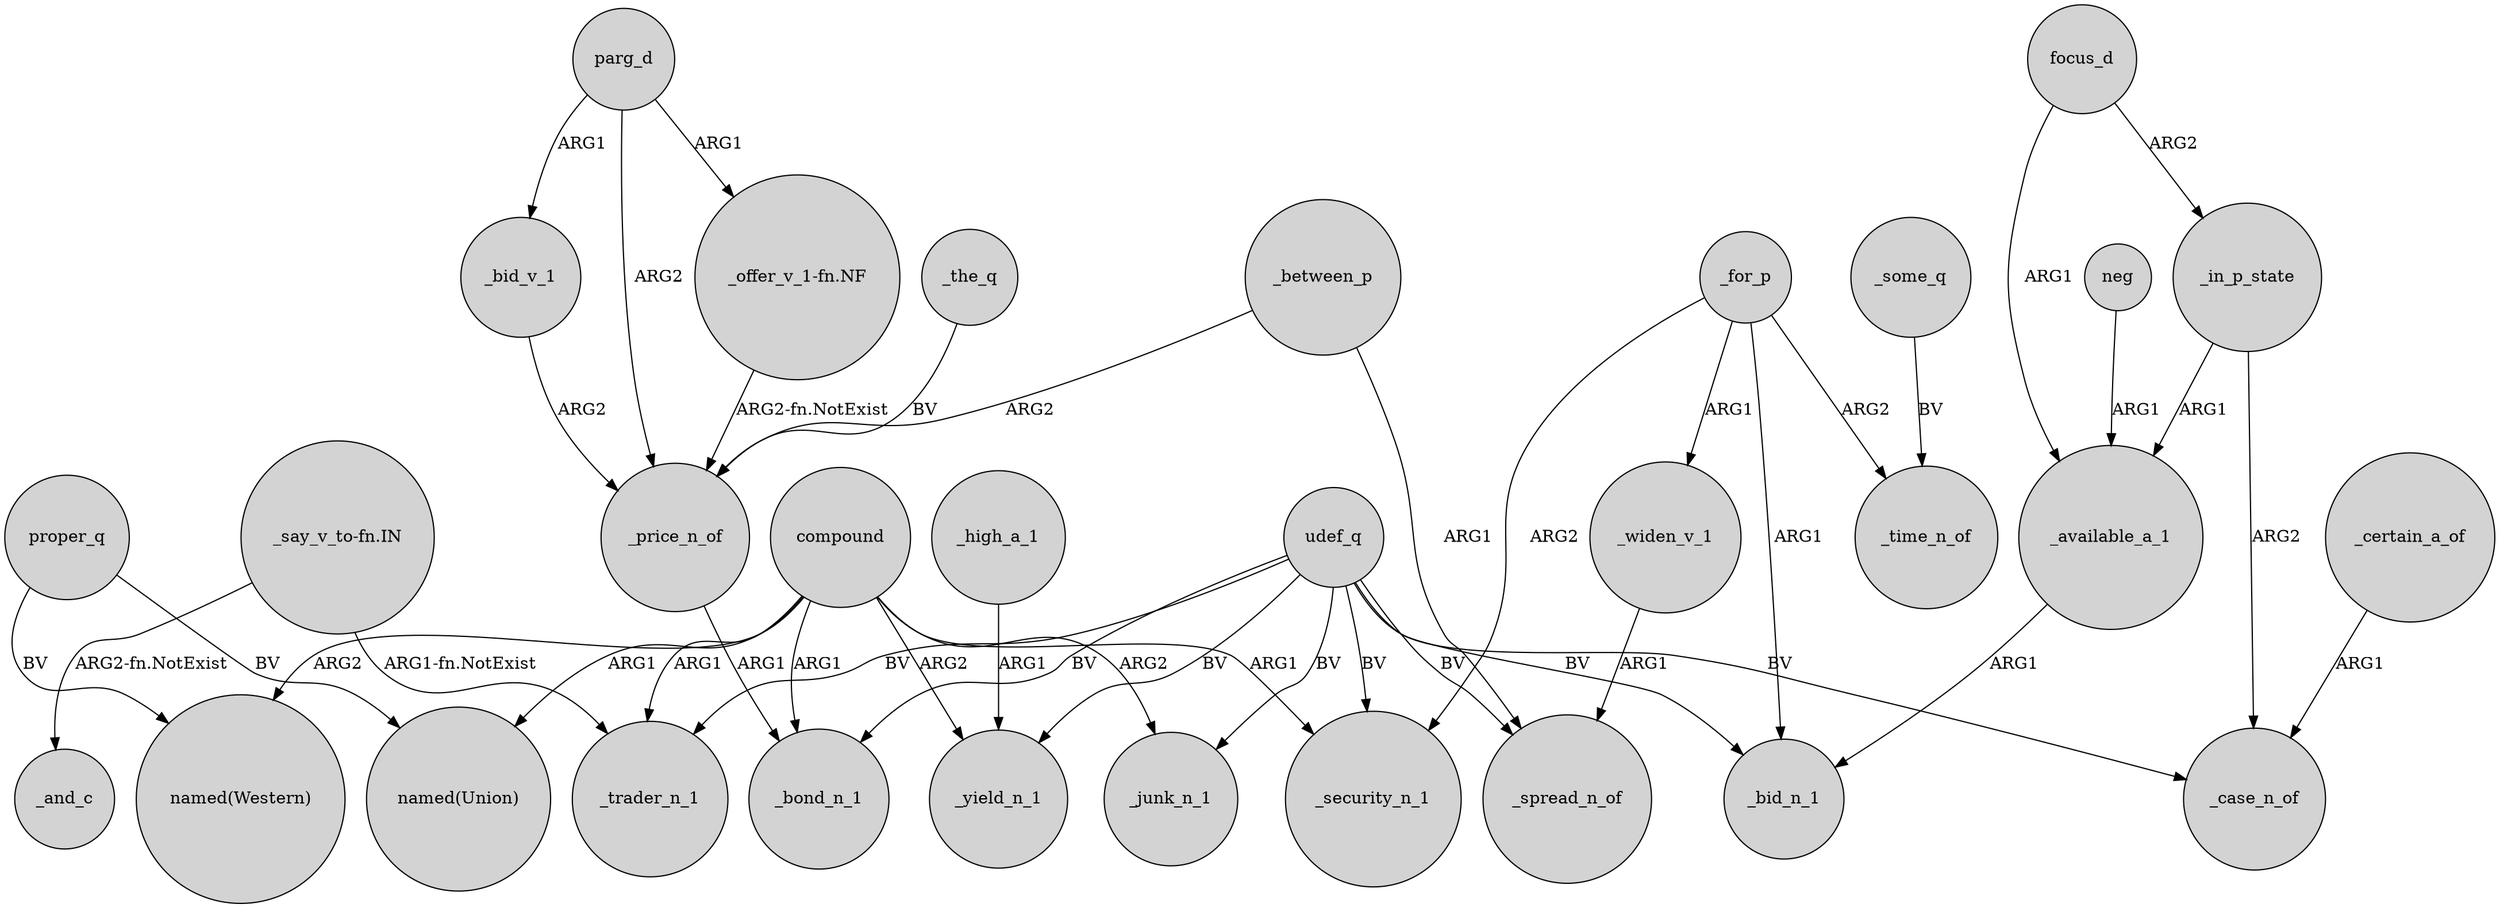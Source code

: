 digraph {
	node [shape=circle style=filled]
	proper_q -> "named(Union)" [label=BV]
	_for_p -> _security_n_1 [label=ARG2]
	parg_d -> _bid_v_1 [label=ARG1]
	udef_q -> _trader_n_1 [label=BV]
	udef_q -> _spread_n_of [label=BV]
	focus_d -> _in_p_state [label=ARG2]
	compound -> _bond_n_1 [label=ARG1]
	compound -> _junk_n_1 [label=ARG2]
	_available_a_1 -> _bid_n_1 [label=ARG1]
	_the_q -> _price_n_of [label=BV]
	_for_p -> _time_n_of [label=ARG2]
	_price_n_of -> _bond_n_1 [label=ARG1]
	compound -> _security_n_1 [label=ARG1]
	neg -> _available_a_1 [label=ARG1]
	compound -> _trader_n_1 [label=ARG1]
	udef_q -> _junk_n_1 [label=BV]
	_bid_v_1 -> _price_n_of [label=ARG2]
	udef_q -> _bond_n_1 [label=BV]
	udef_q -> _security_n_1 [label=BV]
	_in_p_state -> _available_a_1 [label=ARG1]
	compound -> "named(Union)" [label=ARG1]
	_in_p_state -> _case_n_of [label=ARG2]
	"_say_v_to-fn.IN" -> _and_c [label="ARG2-fn.NotExist"]
	_between_p -> _spread_n_of [label=ARG1]
	"_offer_v_1-fn.NF" -> _price_n_of [label="ARG2-fn.NotExist"]
	_high_a_1 -> _yield_n_1 [label=ARG1]
	_widen_v_1 -> _spread_n_of [label=ARG1]
	"_say_v_to-fn.IN" -> _trader_n_1 [label="ARG1-fn.NotExist"]
	proper_q -> "named(Western)" [label=BV]
	udef_q -> _bid_n_1 [label=BV]
	focus_d -> _available_a_1 [label=ARG1]
	_for_p -> _bid_n_1 [label=ARG1]
	parg_d -> _price_n_of [label=ARG2]
	_for_p -> _widen_v_1 [label=ARG1]
	udef_q -> _case_n_of [label=BV]
	compound -> _yield_n_1 [label=ARG2]
	parg_d -> "_offer_v_1-fn.NF" [label=ARG1]
	_certain_a_of -> _case_n_of [label=ARG1]
	_some_q -> _time_n_of [label=BV]
	udef_q -> _yield_n_1 [label=BV]
	_between_p -> _price_n_of [label=ARG2]
	compound -> "named(Western)" [label=ARG2]
}
